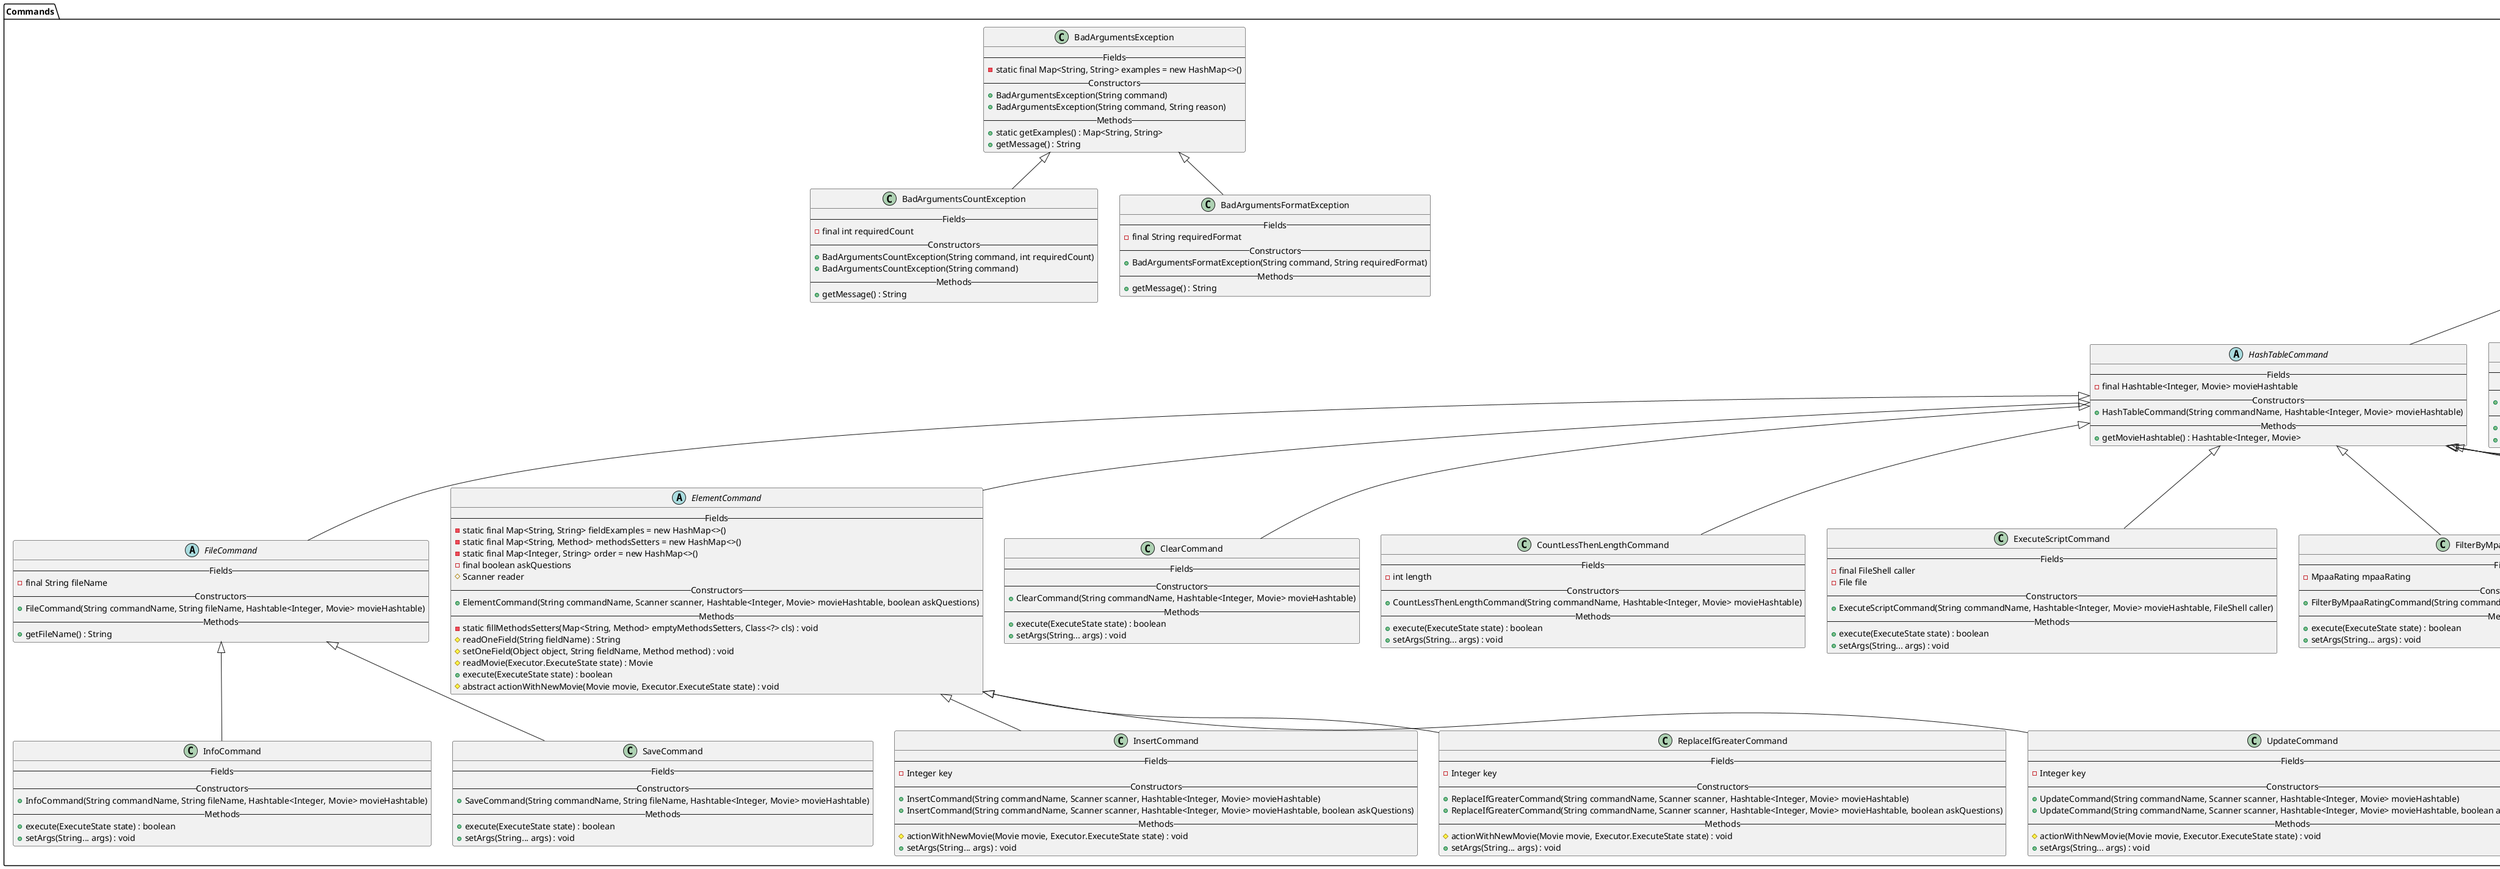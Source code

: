@startuml

package Commands {
    interface Command {
    --Methods--
    execute(ExecuteState state) : boolean
    setArgs(String... args) : void
    }

    abstract class NameableCommand implements Command {
    --Fields--
    - final String commandName
    --Constructors--
    + NameableCommand(String commandName)
    --Methods--
    + getCommandName() : String
    }

    abstract class HashTableCommand extends NameableCommand {
    --Fields--
    - final Hashtable<Integer, Movie> movieHashtable
    --Constructors--
    + HashTableCommand(String commandName, Hashtable<Integer, Movie> movieHashtable)
    --Methods--
    + getMovieHashtable() : Hashtable<Integer, Movie>
    }

    abstract class FileCommand extends HashTableCommand {
    --Fields--
    - final String fileName
    --Constructors--
    + FileCommand(String commandName, String fileName, Hashtable<Integer, Movie> movieHashtable)
    --Methods--
    + getFileName() : String
    }

    abstract class ElementCommand extends HashTableCommand {
    --Fields--
    - static final Map<String, String> fieldExamples = new HashMap<>()
    - static final Map<String, Method> methodsSetters = new HashMap<>()
    - static final Map<Integer, String> order = new HashMap<>()
    - final boolean askQuestions
    # Scanner reader
    --Constructors--
    + ElementCommand(String commandName, Scanner scanner, Hashtable<Integer, Movie> movieHashtable, boolean askQuestions)
    --Methods--
    - static fillMethodsSetters(Map<String, Method> emptyMethodsSetters, Class<?> cls) : void
    # readOneField(String fieldName) : String
    # setOneField(Object object, String fieldName, Method method) : void
    # readMovie(Executor.ExecuteState state) : Movie
    + execute(ExecuteState state) : boolean
    # abstract actionWithNewMovie(Movie movie, Executor.ExecuteState state) : void
    }

    class BadArgumentsException {
    --Fields--
    - static final Map<String, String> examples = new HashMap<>()
    --Constructors--
    + BadArgumentsException(String command)
    + BadArgumentsException(String command, String reason)
    --Methods--
    + static getExamples() : Map<String, String>
    + getMessage() : String
    }

    class BadArgumentsCountException extends BadArgumentsException {
    --Fields--
    - final int requiredCount
    --Constructors--
    + BadArgumentsCountException(String command, int requiredCount)
    + BadArgumentsCountException(String command)
    --Methods--
    + getMessage() : String
    }

    class BadArgumentsFormatException extends BadArgumentsException {
    --Fields--
    - final String requiredFormat
    --Constructors--
    + BadArgumentsFormatException(String command, String requiredFormat)
    --Methods--
    + getMessage() : String
    }

    class ExitCommand extends NameableCommand {
    --Fields--
    --Constructors--
    + ExitCommand(String commandName)
    --Methods--
    + execute(ExecuteState state) : boolean
    + setArgs(String... args) : void
    }

    class HelpCommand extends NameableCommand {
    --Fields--
    --Constructors--
    + HelpCommand(String commandName)
    --Methods--
    + execute(ExecuteState state) : boolean
    + setArgs(String... args) : void
    }

    class HistoryCommand extends NameableCommand {
    --Fields--
    - final List<String> history
    --Constructors--
    + HistoryCommand(String commandName, List<String> history)
    --Methods--
    + execute(ExecuteState state) : boolean
    + setArgs(String... args) : void
    }

    class ClearCommand extends HashTableCommand {
    --Fields--
    --Constructors--
    + ClearCommand(String commandName, Hashtable<Integer, Movie> movieHashtable)
    --Methods--
    + execute(ExecuteState state) : boolean
    + setArgs(String... args) : void
    }

    class CountLessThenLengthCommand extends HashTableCommand {
    --Fields--
    - int length
    --Constructors--
    + CountLessThenLengthCommand(String commandName, Hashtable<Integer, Movie> movieHashtable)
    --Methods--
    + execute(ExecuteState state) : boolean
    + setArgs(String... args) : void
    }

    class ExecuteScriptCommand extends HashTableCommand {
    --Fields--
    - final FileShell caller
    - File file
    --Constructors--
    + ExecuteScriptCommand(String commandName, Hashtable<Integer, Movie> movieHashtable, FileShell caller)
    --Methods--
    + execute(ExecuteState state) : boolean
    + setArgs(String... args) : void
    }

    class FilterByMpaaRatingCommand extends HashTableCommand {
    --Fields--
    - MpaaRating mpaaRating
    --Constructors--
    + FilterByMpaaRatingCommand(String commandName, Hashtable<Integer, Movie> movieHashtable)
    --Methods--
    + execute(ExecuteState state) : boolean
    + setArgs(String... args) : void
    }

    class GroupCountingByLengthCommand extends HashTableCommand {
    --Fields--
    --Constructors--
    + GroupCountingByLengthCommand(String commandName, Hashtable<Integer, Movie> movieHashtable)
    --Methods--
    + execute(ExecuteState state) : boolean
    + setArgs(String... args) : void
    }

    class RemoveKeyCommand extends HashTableCommand {
    --Fields--
    - Integer key
    --Constructors--
    + RemoveKeyCommand(String commandName, Hashtable<Integer, Movie> movieHashtable)
    --Methods--
    + execute(ExecuteState state) : boolean
    + setArgs(String... args) : void
    }

    class RemoveLowerKeyCommand extends HashTableCommand {
    --Fields--
    - Integer key
    --Constructors--
    + RemoveLowerKeyCommand(String commandName, Hashtable<Integer, Movie> movieHashtable)
    --Methods--
    + execute(ExecuteState state) : boolean
    + setArgs(String... args) : void
    }

    class ShowCommand extends HashTableCommand {
    --Fields--
    --Constructors--
    + ShowCommand(String commandName, Hashtable<Integer, Movie> movieHashtable)
    --Methods--
    + execute(ExecuteState state) : boolean
    + setArgs(String... args) : void
    }

    class InfoCommand extends FileCommand {
    --Fields--
    --Constructors--
    + InfoCommand(String commandName, String fileName, Hashtable<Integer, Movie> movieHashtable)
    --Methods--
    + execute(ExecuteState state) : boolean
    + setArgs(String... args) : void
    }

    class SaveCommand extends FileCommand {
    --Fields--
    --Constructors--
    + SaveCommand(String commandName, String fileName, Hashtable<Integer, Movie> movieHashtable)
    --Methods--
    + execute(ExecuteState state) : boolean
    + setArgs(String... args) : void
    }

    class InsertCommand extends ElementCommand {
    --Fields--
    - Integer key
    --Constructors--
    + InsertCommand(String commandName, Scanner scanner, Hashtable<Integer, Movie> movieHashtable)
    + InsertCommand(String commandName, Scanner scanner, Hashtable<Integer, Movie> movieHashtable, boolean askQuestions)
    --Methods--
    # actionWithNewMovie(Movie movie, Executor.ExecuteState state) : void
    + setArgs(String... args) : void
    }

    class ReplaceIfGreaterCommand extends ElementCommand {
    --Fields--
    - Integer key
    --Constructors--
    + ReplaceIfGreaterCommand(String commandName, Scanner scanner, Hashtable<Integer, Movie> movieHashtable)
    + ReplaceIfGreaterCommand(String commandName, Scanner scanner, Hashtable<Integer, Movie> movieHashtable, boolean askQuestions)
    --Methods--
    # actionWithNewMovie(Movie movie, Executor.ExecuteState state) : void
    + setArgs(String... args) : void
    }

    class UpdateCommand extends ElementCommand {
    --Fields--
    - Integer key
    --Constructors--
    + UpdateCommand(String commandName, Scanner scanner, Hashtable<Integer, Movie> movieHashtable)
    + UpdateCommand(String commandName, Scanner scanner, Hashtable<Integer, Movie> movieHashtable, boolean asqQuestions)
    --Methods--
    # actionWithNewMovie(Movie movie, Executor.ExecuteState state) : void
    + setArgs(String... args) : void
    }
}

@enduml